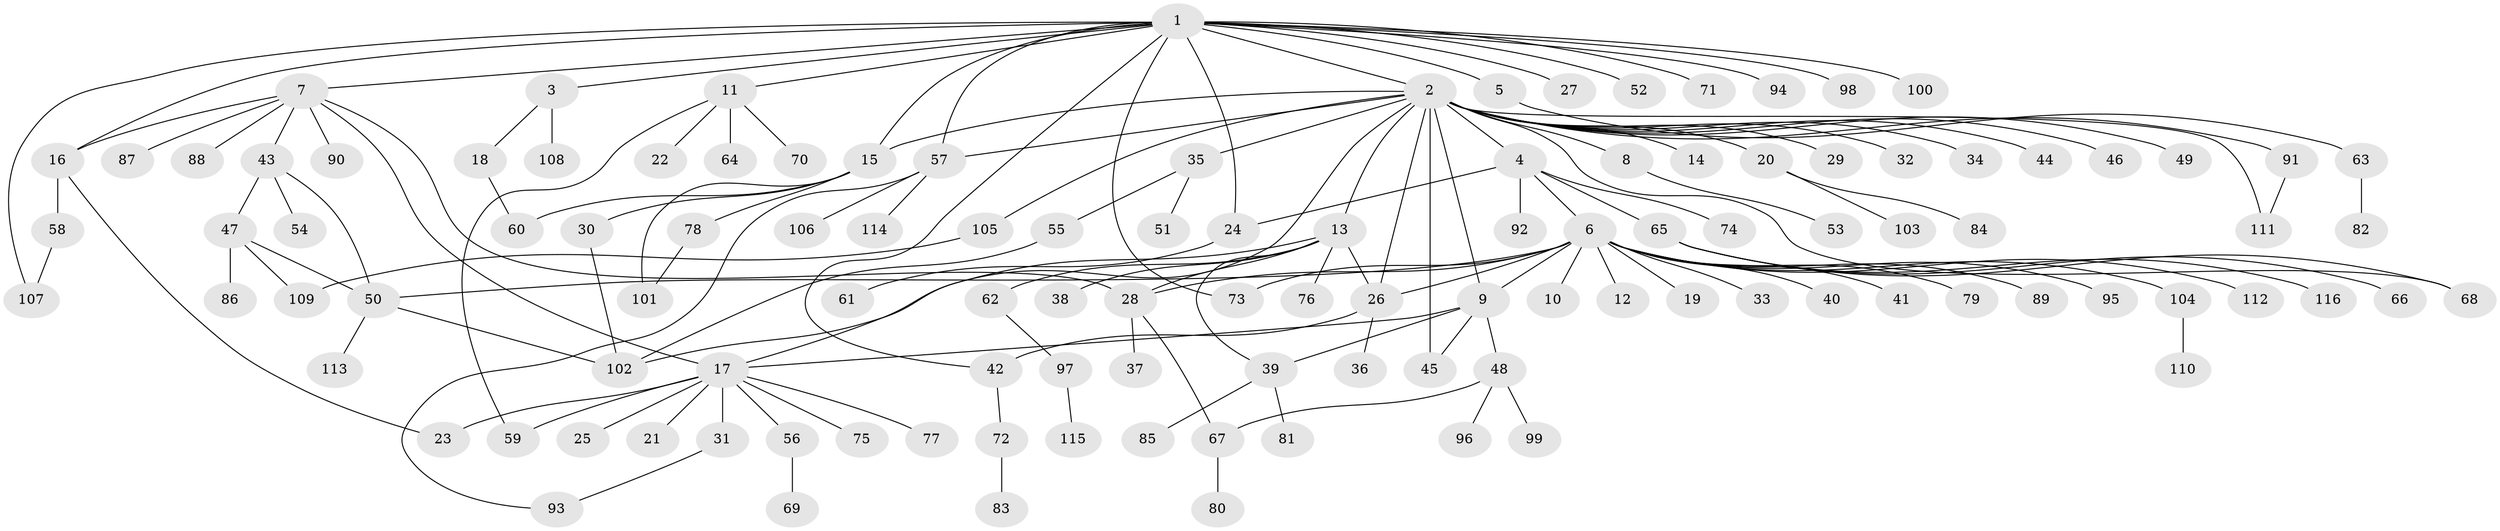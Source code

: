 // coarse degree distribution, {23: 0.01098901098901099, 22: 0.01098901098901099, 3: 0.0989010989010989, 8: 0.01098901098901099, 2: 0.16483516483516483, 16: 0.01098901098901099, 1: 0.5934065934065934, 6: 0.02197802197802198, 4: 0.03296703296703297, 10: 0.02197802197802198, 5: 0.02197802197802198}
// Generated by graph-tools (version 1.1) at 2025/23/03/03/25 07:23:49]
// undirected, 116 vertices, 145 edges
graph export_dot {
graph [start="1"]
  node [color=gray90,style=filled];
  1;
  2;
  3;
  4;
  5;
  6;
  7;
  8;
  9;
  10;
  11;
  12;
  13;
  14;
  15;
  16;
  17;
  18;
  19;
  20;
  21;
  22;
  23;
  24;
  25;
  26;
  27;
  28;
  29;
  30;
  31;
  32;
  33;
  34;
  35;
  36;
  37;
  38;
  39;
  40;
  41;
  42;
  43;
  44;
  45;
  46;
  47;
  48;
  49;
  50;
  51;
  52;
  53;
  54;
  55;
  56;
  57;
  58;
  59;
  60;
  61;
  62;
  63;
  64;
  65;
  66;
  67;
  68;
  69;
  70;
  71;
  72;
  73;
  74;
  75;
  76;
  77;
  78;
  79;
  80;
  81;
  82;
  83;
  84;
  85;
  86;
  87;
  88;
  89;
  90;
  91;
  92;
  93;
  94;
  95;
  96;
  97;
  98;
  99;
  100;
  101;
  102;
  103;
  104;
  105;
  106;
  107;
  108;
  109;
  110;
  111;
  112;
  113;
  114;
  115;
  116;
  1 -- 2;
  1 -- 3;
  1 -- 5;
  1 -- 7;
  1 -- 11;
  1 -- 15;
  1 -- 16;
  1 -- 24;
  1 -- 27;
  1 -- 42;
  1 -- 52;
  1 -- 57;
  1 -- 71;
  1 -- 73;
  1 -- 94;
  1 -- 98;
  1 -- 100;
  1 -- 107;
  2 -- 4;
  2 -- 8;
  2 -- 9;
  2 -- 13;
  2 -- 14;
  2 -- 15;
  2 -- 17;
  2 -- 20;
  2 -- 26;
  2 -- 29;
  2 -- 32;
  2 -- 34;
  2 -- 35;
  2 -- 44;
  2 -- 45;
  2 -- 46;
  2 -- 49;
  2 -- 57;
  2 -- 68;
  2 -- 91;
  2 -- 105;
  2 -- 111;
  3 -- 18;
  3 -- 108;
  4 -- 6;
  4 -- 24;
  4 -- 65;
  4 -- 74;
  4 -- 92;
  5 -- 63;
  6 -- 9;
  6 -- 10;
  6 -- 12;
  6 -- 19;
  6 -- 26;
  6 -- 28;
  6 -- 33;
  6 -- 40;
  6 -- 41;
  6 -- 50;
  6 -- 73;
  6 -- 79;
  6 -- 89;
  6 -- 95;
  6 -- 104;
  6 -- 112;
  7 -- 16;
  7 -- 17;
  7 -- 28;
  7 -- 43;
  7 -- 87;
  7 -- 88;
  7 -- 90;
  8 -- 53;
  9 -- 17;
  9 -- 39;
  9 -- 45;
  9 -- 48;
  11 -- 22;
  11 -- 59;
  11 -- 64;
  11 -- 70;
  13 -- 26;
  13 -- 28;
  13 -- 38;
  13 -- 39;
  13 -- 62;
  13 -- 76;
  13 -- 102;
  15 -- 30;
  15 -- 60;
  15 -- 78;
  15 -- 101;
  16 -- 23;
  16 -- 58;
  17 -- 21;
  17 -- 23;
  17 -- 25;
  17 -- 31;
  17 -- 56;
  17 -- 59;
  17 -- 75;
  17 -- 77;
  18 -- 60;
  20 -- 84;
  20 -- 103;
  24 -- 61;
  26 -- 36;
  26 -- 42;
  28 -- 37;
  28 -- 67;
  30 -- 102;
  31 -- 93;
  35 -- 51;
  35 -- 55;
  39 -- 81;
  39 -- 85;
  42 -- 72;
  43 -- 47;
  43 -- 50;
  43 -- 54;
  47 -- 50;
  47 -- 86;
  47 -- 109;
  48 -- 67;
  48 -- 96;
  48 -- 99;
  50 -- 102;
  50 -- 113;
  55 -- 102;
  56 -- 69;
  57 -- 93;
  57 -- 106;
  57 -- 114;
  58 -- 107;
  62 -- 97;
  63 -- 82;
  65 -- 66;
  65 -- 68;
  65 -- 116;
  67 -- 80;
  72 -- 83;
  78 -- 101;
  91 -- 111;
  97 -- 115;
  104 -- 110;
  105 -- 109;
}
